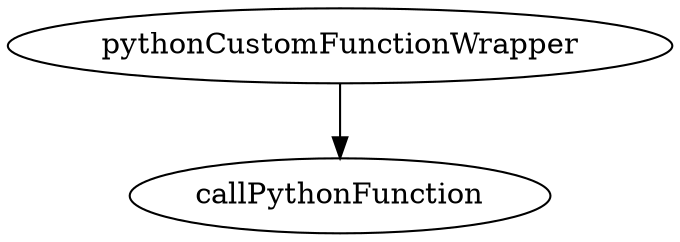 /* Created by mdot for Matlab */
digraph m2html {
  pythonCustomFunctionWrapper -> callPythonFunction;

  callPythonFunction [URL="callPythonFunction.html"];
  pythonCustomFunctionWrapper [URL="pythonCustomFunctionWrapper.html"];
}